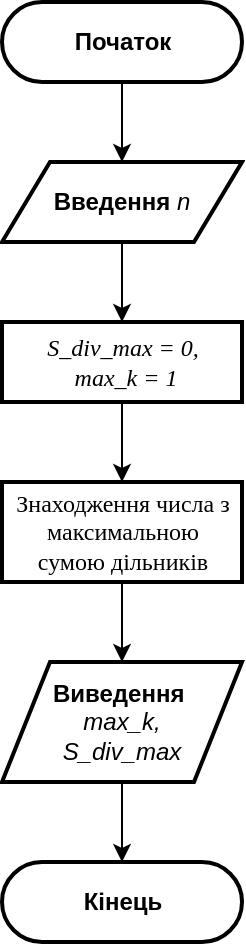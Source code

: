 <mxfile version="15.7.3" type="device" pages="5"><diagram id="q8x3XKfYxGelCxr1TsoB" name="Страница 1"><mxGraphModel dx="304" dy="545" grid="1" gridSize="10" guides="1" tooltips="1" connect="1" arrows="1" fold="1" page="1" pageScale="1" pageWidth="827" pageHeight="1169" math="0" shadow="0"><root><mxCell id="0"/><mxCell id="1" parent="0"/><mxCell id="_ywCGBx9F60S4LyYjov6-2" style="edgeStyle=orthogonalEdgeStyle;rounded=0;orthogonalLoop=1;jettySize=auto;html=1;" parent="1" source="_ywCGBx9F60S4LyYjov6-1" edge="1"><mxGeometry relative="1" as="geometry"><mxPoint x="180" y="200" as="targetPoint"/></mxGeometry></mxCell><mxCell id="_ywCGBx9F60S4LyYjov6-1" value="&lt;b&gt;Початок&lt;/b&gt;" style="html=1;dashed=0;whitespace=wrap;shape=mxgraph.dfd.start;strokeWidth=2;" parent="1" vertex="1"><mxGeometry x="120" y="120" width="120" height="40" as="geometry"/></mxCell><mxCell id="_ywCGBx9F60S4LyYjov6-4" style="edgeStyle=orthogonalEdgeStyle;rounded=0;orthogonalLoop=1;jettySize=auto;html=1;" parent="1" source="_ywCGBx9F60S4LyYjov6-3" edge="1"><mxGeometry relative="1" as="geometry"><mxPoint x="180" y="280.0" as="targetPoint"/></mxGeometry></mxCell><mxCell id="_ywCGBx9F60S4LyYjov6-3" value="&lt;b&gt;Введення &lt;/b&gt;&lt;i&gt;n&lt;/i&gt;" style="shape=parallelogram;perimeter=parallelogramPerimeter;whiteSpace=wrap;html=1;dashed=0;strokeWidth=2;" parent="1" vertex="1"><mxGeometry x="120" y="200" width="120" height="40" as="geometry"/></mxCell><mxCell id="_ywCGBx9F60S4LyYjov6-6" style="edgeStyle=orthogonalEdgeStyle;rounded=0;orthogonalLoop=1;jettySize=auto;html=1;" parent="1" source="_ywCGBx9F60S4LyYjov6-5" edge="1"><mxGeometry relative="1" as="geometry"><mxPoint x="180" y="360.0" as="targetPoint"/></mxGeometry></mxCell><mxCell id="_ywCGBx9F60S4LyYjov6-5" value="&lt;i&gt;&lt;span lang=&quot;EN-US&quot; style=&quot;font-family: &amp;#34;times new roman&amp;#34; , serif&quot;&gt;&lt;font style=&quot;font-size: 12px&quot;&gt;S_div_max = 0,&lt;br&gt;&amp;nbsp;max_k = 1&lt;/font&gt;&lt;/span&gt;&lt;/i&gt;" style="html=1;dashed=0;whitespace=wrap;strokeWidth=2;" parent="1" vertex="1"><mxGeometry x="120" y="280" width="120" height="40" as="geometry"/></mxCell><mxCell id="_ywCGBx9F60S4LyYjov6-8" style="edgeStyle=orthogonalEdgeStyle;rounded=0;orthogonalLoop=1;jettySize=auto;html=1;" parent="1" source="_ywCGBx9F60S4LyYjov6-7" edge="1"><mxGeometry relative="1" as="geometry"><mxPoint x="180" y="450.0" as="targetPoint"/></mxGeometry></mxCell><mxCell id="_ywCGBx9F60S4LyYjov6-7" value="&lt;span lang=&quot;UK&quot; style=&quot;font-family: &amp;#34;times new roman&amp;#34; , serif&quot;&gt;&lt;font style=&quot;font-size: 12px&quot;&gt;Знаходження числа з&lt;br&gt;максимальною &lt;br&gt;сумою&amp;nbsp;дільників&lt;/font&gt;&lt;/span&gt;" style="html=1;dashed=0;whitespace=wrap;strokeWidth=2;" parent="1" vertex="1"><mxGeometry x="120" y="360" width="120" height="50" as="geometry"/></mxCell><mxCell id="_ywCGBx9F60S4LyYjov6-10" style="edgeStyle=orthogonalEdgeStyle;rounded=0;orthogonalLoop=1;jettySize=auto;html=1;" parent="1" source="_ywCGBx9F60S4LyYjov6-9" edge="1"><mxGeometry relative="1" as="geometry"><mxPoint x="180" y="550" as="targetPoint"/></mxGeometry></mxCell><mxCell id="_ywCGBx9F60S4LyYjov6-9" value="&lt;b&gt;Виведення&amp;nbsp;&lt;i&gt;&lt;br&gt;&lt;/i&gt;&lt;/b&gt;&lt;i&gt;max_k, &lt;br&gt;S_div_max&lt;/i&gt;" style="shape=parallelogram;perimeter=parallelogramPerimeter;whiteSpace=wrap;html=1;dashed=0;strokeWidth=2;" parent="1" vertex="1"><mxGeometry x="120" y="450" width="120" height="60" as="geometry"/></mxCell><mxCell id="_ywCGBx9F60S4LyYjov6-11" value="&lt;b&gt;Кінець&lt;/b&gt;" style="html=1;dashed=0;whitespace=wrap;shape=mxgraph.dfd.start;strokeWidth=2;" parent="1" vertex="1"><mxGeometry x="120" y="550" width="120" height="40" as="geometry"/></mxCell></root></mxGraphModel></diagram><diagram id="hltRcm7XBsS8Wyo_jfRn" name="Страница 2"><mxGraphModel dx="1910" dy="797" grid="1" gridSize="10" guides="1" tooltips="1" connect="1" arrows="1" fold="1" page="1" pageScale="1" pageWidth="827" pageHeight="1169" math="0" shadow="0"><root><mxCell id="eS_y3xM70NI5hCWMZPsF-0"/><mxCell id="eS_y3xM70NI5hCWMZPsF-1" parent="eS_y3xM70NI5hCWMZPsF-0"/><mxCell id="VJCsVL-EHr3GI8PA3sap-0" style="edgeStyle=orthogonalEdgeStyle;rounded=0;orthogonalLoop=1;jettySize=auto;html=1;" parent="eS_y3xM70NI5hCWMZPsF-1" source="VJCsVL-EHr3GI8PA3sap-1" edge="1"><mxGeometry relative="1" as="geometry"><mxPoint x="540" y="200" as="targetPoint"/></mxGeometry></mxCell><mxCell id="VJCsVL-EHr3GI8PA3sap-1" value="&lt;b&gt;Початок&lt;/b&gt;" style="html=1;dashed=0;whitespace=wrap;shape=mxgraph.dfd.start;strokeWidth=2;" parent="eS_y3xM70NI5hCWMZPsF-1" vertex="1"><mxGeometry x="480" y="120" width="120" height="40" as="geometry"/></mxCell><mxCell id="VJCsVL-EHr3GI8PA3sap-2" style="edgeStyle=orthogonalEdgeStyle;rounded=0;orthogonalLoop=1;jettySize=auto;html=1;" parent="eS_y3xM70NI5hCWMZPsF-1" source="VJCsVL-EHr3GI8PA3sap-3" edge="1"><mxGeometry relative="1" as="geometry"><mxPoint x="540" y="280.0" as="targetPoint"/></mxGeometry></mxCell><mxCell id="VJCsVL-EHr3GI8PA3sap-3" value="&lt;b&gt;Введення &lt;/b&gt;&lt;i&gt;n&lt;/i&gt;" style="shape=parallelogram;perimeter=parallelogramPerimeter;whiteSpace=wrap;html=1;dashed=0;strokeWidth=2;" parent="eS_y3xM70NI5hCWMZPsF-1" vertex="1"><mxGeometry x="480" y="200" width="120" height="40" as="geometry"/></mxCell><mxCell id="VJCsVL-EHr3GI8PA3sap-4" style="edgeStyle=orthogonalEdgeStyle;rounded=0;orthogonalLoop=1;jettySize=auto;html=1;" parent="eS_y3xM70NI5hCWMZPsF-1" source="VJCsVL-EHr3GI8PA3sap-5" edge="1"><mxGeometry relative="1" as="geometry"><mxPoint x="540" y="360.0" as="targetPoint"/></mxGeometry></mxCell><mxCell id="VJCsVL-EHr3GI8PA3sap-5" value="&lt;i&gt;&lt;span lang=&quot;EN-US&quot; style=&quot;font-family: &amp;#34;times new roman&amp;#34; , serif&quot;&gt;&lt;font style=&quot;font-size: 12px&quot;&gt;S_div_max = 0,&lt;br&gt;&amp;nbsp;max_k = 1&lt;/font&gt;&lt;/span&gt;&lt;/i&gt;" style="html=1;dashed=0;whitespace=wrap;strokeWidth=2;" parent="eS_y3xM70NI5hCWMZPsF-1" vertex="1"><mxGeometry x="480" y="280" width="120" height="40" as="geometry"/></mxCell><mxCell id="VJCsVL-EHr3GI8PA3sap-6" style="edgeStyle=orthogonalEdgeStyle;rounded=1;orthogonalLoop=1;jettySize=auto;html=1;exitX=0.5;exitY=1;exitDx=0;exitDy=0;entryX=0;entryY=0.5;entryDx=0;entryDy=0;" parent="eS_y3xM70NI5hCWMZPsF-1" source="VJCsVL-EHr3GI8PA3sap-21" target="VJCsVL-EHr3GI8PA3sap-11" edge="1"><mxGeometry relative="1" as="geometry"><mxPoint x="440" y="380" as="targetPoint"/><mxPoint x="540.0" y="750.0" as="sourcePoint"/><Array as="points"><mxPoint x="540" y="800"/><mxPoint x="460" y="800"/><mxPoint x="460" y="380"/></Array></mxGeometry></mxCell><mxCell id="VJCsVL-EHr3GI8PA3sap-8" style="edgeStyle=orthogonalEdgeStyle;rounded=0;orthogonalLoop=1;jettySize=auto;html=1;" parent="eS_y3xM70NI5hCWMZPsF-1" source="VJCsVL-EHr3GI8PA3sap-9" edge="1"><mxGeometry relative="1" as="geometry"><mxPoint x="540" y="980" as="targetPoint"/></mxGeometry></mxCell><mxCell id="VJCsVL-EHr3GI8PA3sap-9" value="&lt;b&gt;Виведення&amp;nbsp;&lt;i&gt;&lt;br&gt;&lt;/i&gt;&lt;/b&gt;&lt;i&gt;max_k, &lt;br&gt;S_div_max&lt;/i&gt;" style="shape=parallelogram;perimeter=parallelogramPerimeter;whiteSpace=wrap;html=1;dashed=0;strokeWidth=2;" parent="eS_y3xM70NI5hCWMZPsF-1" vertex="1"><mxGeometry x="480" y="880" width="120" height="60" as="geometry"/></mxCell><mxCell id="VJCsVL-EHr3GI8PA3sap-10" value="&lt;b&gt;Кінець&lt;/b&gt;" style="html=1;dashed=0;whitespace=wrap;shape=mxgraph.dfd.start;strokeWidth=2;" parent="eS_y3xM70NI5hCWMZPsF-1" vertex="1"><mxGeometry x="480" y="980" width="120" height="40" as="geometry"/></mxCell><mxCell id="VJCsVL-EHr3GI8PA3sap-12" style="edgeStyle=orthogonalEdgeStyle;rounded=0;orthogonalLoop=1;jettySize=auto;html=1;" parent="eS_y3xM70NI5hCWMZPsF-1" source="VJCsVL-EHr3GI8PA3sap-11" edge="1"><mxGeometry relative="1" as="geometry"><mxPoint x="540.0" y="440.0" as="targetPoint"/></mxGeometry></mxCell><mxCell id="VJCsVL-EHr3GI8PA3sap-14" style="edgeStyle=orthogonalEdgeStyle;rounded=1;orthogonalLoop=1;jettySize=auto;html=1;" parent="eS_y3xM70NI5hCWMZPsF-1" source="VJCsVL-EHr3GI8PA3sap-11" edge="1"><mxGeometry relative="1" as="geometry"><mxPoint x="540" y="880" as="targetPoint"/><Array as="points"><mxPoint x="620" y="380"/><mxPoint x="620" y="840"/><mxPoint x="540" y="840"/></Array></mxGeometry></mxCell><mxCell id="VJCsVL-EHr3GI8PA3sap-11" value="&lt;i&gt;k := 1, n, 1&lt;/i&gt;" style="shape=hexagon;perimeter=hexagonPerimeter2;whiteSpace=wrap;html=1;size=0.25;strokeWidth=2;" parent="eS_y3xM70NI5hCWMZPsF-1" vertex="1"><mxGeometry x="480" y="360" width="120" height="40" as="geometry"/></mxCell><mxCell id="VJCsVL-EHr3GI8PA3sap-13" value="&lt;b&gt;+&lt;/b&gt;" style="text;html=1;align=center;verticalAlign=middle;resizable=0;points=[];autosize=1;strokeColor=none;fillColor=none;" parent="eS_y3xM70NI5hCWMZPsF-1" vertex="1"><mxGeometry x="520" y="400" width="20" height="20" as="geometry"/></mxCell><mxCell id="VJCsVL-EHr3GI8PA3sap-15" value="&lt;b&gt;-&lt;/b&gt;" style="text;html=1;align=center;verticalAlign=middle;resizable=0;points=[];autosize=1;strokeColor=none;fillColor=none;" parent="eS_y3xM70NI5hCWMZPsF-1" vertex="1"><mxGeometry x="600" y="360" width="20" height="20" as="geometry"/></mxCell><mxCell id="VJCsVL-EHr3GI8PA3sap-17" style="edgeStyle=orthogonalEdgeStyle;rounded=0;orthogonalLoop=1;jettySize=auto;html=1;" parent="eS_y3xM70NI5hCWMZPsF-1" source="VJCsVL-EHr3GI8PA3sap-16" edge="1"><mxGeometry relative="1" as="geometry"><mxPoint x="540.0" y="520" as="targetPoint"/></mxGeometry></mxCell><mxCell id="VJCsVL-EHr3GI8PA3sap-16" value="&lt;i&gt;S_div = 0&lt;/i&gt;" style="html=1;dashed=0;whitespace=wrap;strokeWidth=2;" parent="eS_y3xM70NI5hCWMZPsF-1" vertex="1"><mxGeometry x="480" y="440" width="120" height="40" as="geometry"/></mxCell><mxCell id="VJCsVL-EHr3GI8PA3sap-19" style="edgeStyle=orthogonalEdgeStyle;rounded=0;orthogonalLoop=1;jettySize=auto;html=1;" parent="eS_y3xM70NI5hCWMZPsF-1" source="VJCsVL-EHr3GI8PA3sap-18" edge="1"><mxGeometry relative="1" as="geometry"><mxPoint x="540.0" y="600" as="targetPoint"/></mxGeometry></mxCell><mxCell id="VJCsVL-EHr3GI8PA3sap-18" value="&lt;span lang=&quot;RU&quot; style=&quot;font-family: &amp;#34;times new roman&amp;#34; , serif&quot;&gt;Знаходження суми&lt;br&gt;&amp;nbsp;дільників числа &lt;i&gt;k&lt;/i&gt;&lt;/span&gt;" style="html=1;dashed=0;whitespace=wrap;strokeWidth=2;" parent="eS_y3xM70NI5hCWMZPsF-1" vertex="1"><mxGeometry x="480" y="520" width="120" height="40" as="geometry"/></mxCell><mxCell id="VJCsVL-EHr3GI8PA3sap-22" style="edgeStyle=orthogonalEdgeStyle;rounded=0;orthogonalLoop=1;jettySize=auto;html=1;entryX=0.5;entryY=0;entryDx=0;entryDy=0;" parent="eS_y3xM70NI5hCWMZPsF-1" source="VJCsVL-EHr3GI8PA3sap-20" target="VJCsVL-EHr3GI8PA3sap-21" edge="1"><mxGeometry relative="1" as="geometry"/></mxCell><mxCell id="VJCsVL-EHr3GI8PA3sap-20" value="&lt;b&gt;Виведення&lt;/b&gt;&lt;br&gt;&lt;i&gt;k, S_div&lt;/i&gt;" style="shape=parallelogram;perimeter=parallelogramPerimeter;whiteSpace=wrap;html=1;dashed=0;strokeWidth=2;" parent="eS_y3xM70NI5hCWMZPsF-1" vertex="1"><mxGeometry x="480" y="600" width="120" height="40" as="geometry"/></mxCell><mxCell id="VJCsVL-EHr3GI8PA3sap-21" value="&lt;font style=&quot;font-size: 12px&quot;&gt;&lt;span lang=&quot;UK&quot; style=&quot;font-family: &amp;#34;times new roman&amp;#34; , serif&quot;&gt;В&lt;/span&gt;&lt;span lang=&quot;RU&quot; style=&quot;font-family: &amp;#34;times new roman&amp;#34; , serif&quot;&gt;изначення &lt;br&gt;максимальної &lt;br&gt;суми дільників &lt;br&gt;з поміж &lt;br&gt;попередніх ітерацій&lt;/span&gt;&lt;/font&gt;" style="html=1;dashed=0;whitespace=wrap;strokeWidth=2;" parent="eS_y3xM70NI5hCWMZPsF-1" vertex="1"><mxGeometry x="480" y="680" width="120" height="80" as="geometry"/></mxCell></root></mxGraphModel></diagram><diagram id="QdWm2kvH-07EiXHA8t_t" name="Страница 3"><mxGraphModel dx="2785" dy="1163" grid="1" gridSize="10" guides="1" tooltips="1" connect="1" arrows="1" fold="1" page="1" pageScale="1" pageWidth="827" pageHeight="1169" math="0" shadow="0"><root><mxCell id="32iFzWitGu7WBTyO7jgf-0"/><mxCell id="32iFzWitGu7WBTyO7jgf-1" parent="32iFzWitGu7WBTyO7jgf-0"/><mxCell id="32iFzWitGu7WBTyO7jgf-2" style="edgeStyle=orthogonalEdgeStyle;rounded=0;orthogonalLoop=1;jettySize=auto;html=1;" parent="32iFzWitGu7WBTyO7jgf-1" source="32iFzWitGu7WBTyO7jgf-3" edge="1"><mxGeometry relative="1" as="geometry"><mxPoint x="540" y="200" as="targetPoint"/></mxGeometry></mxCell><mxCell id="32iFzWitGu7WBTyO7jgf-3" value="&lt;b&gt;Початок&lt;/b&gt;" style="html=1;dashed=0;whitespace=wrap;shape=mxgraph.dfd.start;strokeWidth=2;" parent="32iFzWitGu7WBTyO7jgf-1" vertex="1"><mxGeometry x="480" y="120" width="120" height="40" as="geometry"/></mxCell><mxCell id="32iFzWitGu7WBTyO7jgf-4" style="edgeStyle=orthogonalEdgeStyle;rounded=0;orthogonalLoop=1;jettySize=auto;html=1;" parent="32iFzWitGu7WBTyO7jgf-1" source="32iFzWitGu7WBTyO7jgf-5" edge="1"><mxGeometry relative="1" as="geometry"><mxPoint x="540" y="280" as="targetPoint"/></mxGeometry></mxCell><mxCell id="32iFzWitGu7WBTyO7jgf-5" value="&lt;b&gt;Введення &lt;/b&gt;&lt;i&gt;n&lt;/i&gt;" style="shape=parallelogram;perimeter=parallelogramPerimeter;whiteSpace=wrap;html=1;dashed=0;strokeWidth=2;" parent="32iFzWitGu7WBTyO7jgf-1" vertex="1"><mxGeometry x="480" y="200" width="120" height="40" as="geometry"/></mxCell><mxCell id="32iFzWitGu7WBTyO7jgf-6" style="edgeStyle=orthogonalEdgeStyle;rounded=0;orthogonalLoop=1;jettySize=auto;html=1;" parent="32iFzWitGu7WBTyO7jgf-1" source="32iFzWitGu7WBTyO7jgf-7" edge="1"><mxGeometry relative="1" as="geometry"><mxPoint x="540" y="360" as="targetPoint"/></mxGeometry></mxCell><mxCell id="32iFzWitGu7WBTyO7jgf-7" value="&lt;i&gt;&lt;span lang=&quot;EN-US&quot; style=&quot;font-family: &amp;#34;times new roman&amp;#34; , serif&quot;&gt;&lt;font style=&quot;font-size: 12px&quot;&gt;S_div_max = 0,&lt;br&gt;&amp;nbsp;max_k = 1&lt;/font&gt;&lt;/span&gt;&lt;/i&gt;" style="html=1;dashed=0;whitespace=wrap;strokeWidth=2;" parent="32iFzWitGu7WBTyO7jgf-1" vertex="1"><mxGeometry x="480" y="280" width="120" height="40" as="geometry"/></mxCell><mxCell id="32iFzWitGu7WBTyO7jgf-8" style="edgeStyle=orthogonalEdgeStyle;rounded=1;orthogonalLoop=1;jettySize=auto;html=1;exitX=0.5;exitY=1;exitDx=0;exitDy=0;entryX=0;entryY=0.5;entryDx=0;entryDy=0;" parent="32iFzWitGu7WBTyO7jgf-1" source="32iFzWitGu7WBTyO7jgf-23" target="32iFzWitGu7WBTyO7jgf-14" edge="1"><mxGeometry relative="1" as="geometry"><mxPoint x="440" y="380" as="targetPoint"/><mxPoint x="540.0" y="750.0" as="sourcePoint"/><Array as="points"><mxPoint x="541" y="1000"/><mxPoint x="440" y="1000"/><mxPoint x="440" y="380"/></Array></mxGeometry></mxCell><mxCell id="32iFzWitGu7WBTyO7jgf-9" style="edgeStyle=orthogonalEdgeStyle;rounded=0;orthogonalLoop=1;jettySize=auto;html=1;entryX=0.51;entryY=0;entryDx=0;entryDy=0;entryPerimeter=0;exitX=0.512;exitY=0.992;exitDx=0;exitDy=0;exitPerimeter=0;" parent="32iFzWitGu7WBTyO7jgf-1" source="32iFzWitGu7WBTyO7jgf-10" edge="1" target="32iFzWitGu7WBTyO7jgf-11"><mxGeometry relative="1" as="geometry"><mxPoint x="539.5" y="1240" as="targetPoint"/></mxGeometry></mxCell><mxCell id="32iFzWitGu7WBTyO7jgf-10" value="&lt;b&gt;Виведення&amp;nbsp;&lt;i&gt;&lt;br&gt;&lt;/i&gt;&lt;/b&gt;&lt;i&gt;max_k, &lt;br&gt;S_div_max&lt;/i&gt;" style="shape=parallelogram;perimeter=parallelogramPerimeter;whiteSpace=wrap;html=1;dashed=0;strokeWidth=2;" parent="32iFzWitGu7WBTyO7jgf-1" vertex="1"><mxGeometry x="480" y="1120" width="120" height="60" as="geometry"/></mxCell><mxCell id="32iFzWitGu7WBTyO7jgf-11" value="&lt;b&gt;Кінець&lt;/b&gt;" style="html=1;dashed=0;whitespace=wrap;shape=mxgraph.dfd.start;strokeWidth=2;" parent="32iFzWitGu7WBTyO7jgf-1" vertex="1"><mxGeometry x="480" y="1220" width="120" height="40" as="geometry"/></mxCell><mxCell id="32iFzWitGu7WBTyO7jgf-12" style="edgeStyle=orthogonalEdgeStyle;rounded=0;orthogonalLoop=1;jettySize=auto;html=1;" parent="32iFzWitGu7WBTyO7jgf-1" source="32iFzWitGu7WBTyO7jgf-14" edge="1"><mxGeometry relative="1" as="geometry"><mxPoint x="540" y="440" as="targetPoint"/></mxGeometry></mxCell><mxCell id="32iFzWitGu7WBTyO7jgf-13" style="edgeStyle=orthogonalEdgeStyle;rounded=1;orthogonalLoop=1;jettySize=auto;html=1;endArrow=classic;endFill=1;" parent="32iFzWitGu7WBTyO7jgf-1" source="32iFzWitGu7WBTyO7jgf-14" edge="1"><mxGeometry relative="1" as="geometry"><mxPoint x="540" y="1120" as="targetPoint"/><Array as="points"><mxPoint x="640" y="380"/><mxPoint x="640" y="1080"/></Array></mxGeometry></mxCell><mxCell id="32iFzWitGu7WBTyO7jgf-14" value="&lt;i&gt;k := 1, n, 1&lt;/i&gt;" style="shape=hexagon;perimeter=hexagonPerimeter2;whiteSpace=wrap;html=1;size=0.25;strokeWidth=2;" parent="32iFzWitGu7WBTyO7jgf-1" vertex="1"><mxGeometry x="480" y="360" width="120" height="40" as="geometry"/></mxCell><mxCell id="32iFzWitGu7WBTyO7jgf-15" value="&lt;b&gt;+&lt;/b&gt;" style="text;html=1;align=center;verticalAlign=middle;resizable=0;points=[];autosize=1;strokeColor=none;fillColor=none;" parent="32iFzWitGu7WBTyO7jgf-1" vertex="1"><mxGeometry x="520" y="400" width="20" height="20" as="geometry"/></mxCell><mxCell id="32iFzWitGu7WBTyO7jgf-16" value="&lt;b&gt;-&lt;/b&gt;" style="text;html=1;align=center;verticalAlign=middle;resizable=0;points=[];autosize=1;strokeColor=none;fillColor=none;" parent="32iFzWitGu7WBTyO7jgf-1" vertex="1"><mxGeometry x="600" y="360" width="20" height="20" as="geometry"/></mxCell><mxCell id="32iFzWitGu7WBTyO7jgf-17" style="edgeStyle=orthogonalEdgeStyle;rounded=0;orthogonalLoop=1;jettySize=auto;html=1;" parent="32iFzWitGu7WBTyO7jgf-1" source="32iFzWitGu7WBTyO7jgf-18" edge="1"><mxGeometry relative="1" as="geometry"><mxPoint x="540" y="520" as="targetPoint"/></mxGeometry></mxCell><mxCell id="32iFzWitGu7WBTyO7jgf-18" value="&lt;i&gt;S_div = 0&lt;/i&gt;" style="html=1;dashed=0;whitespace=wrap;strokeWidth=2;" parent="32iFzWitGu7WBTyO7jgf-1" vertex="1"><mxGeometry x="480" y="440" width="120" height="40" as="geometry"/></mxCell><mxCell id="32iFzWitGu7WBTyO7jgf-19" style="edgeStyle=orthogonalEdgeStyle;rounded=0;orthogonalLoop=1;jettySize=auto;html=1;" parent="32iFzWitGu7WBTyO7jgf-1" edge="1"><mxGeometry relative="1" as="geometry"><mxPoint x="540" y="600" as="targetPoint"/><mxPoint x="540.0" y="560" as="sourcePoint"/></mxGeometry></mxCell><mxCell id="32iFzWitGu7WBTyO7jgf-28" style="edgeStyle=orthogonalEdgeStyle;rounded=0;orthogonalLoop=1;jettySize=auto;html=1;entryX=0.5;entryY=0;entryDx=0;entryDy=0;endArrow=classic;endFill=1;" parent="32iFzWitGu7WBTyO7jgf-1" source="32iFzWitGu7WBTyO7jgf-22" target="32iFzWitGu7WBTyO7jgf-23" edge="1"><mxGeometry relative="1" as="geometry"/></mxCell><mxCell id="32iFzWitGu7WBTyO7jgf-22" value="&lt;b&gt;Виведення&lt;/b&gt;&lt;br&gt;&lt;i&gt;k, S_div&lt;/i&gt;" style="shape=parallelogram;perimeter=parallelogramPerimeter;whiteSpace=wrap;html=1;dashed=0;strokeWidth=2;" parent="32iFzWitGu7WBTyO7jgf-1" vertex="1"><mxGeometry x="481" y="880" width="120" height="40" as="geometry"/></mxCell><mxCell id="32iFzWitGu7WBTyO7jgf-23" value="&lt;font style=&quot;font-size: 12px&quot;&gt;&lt;span lang=&quot;UK&quot; style=&quot;font-family: &amp;#34;times new roman&amp;#34; , serif&quot;&gt;В&lt;/span&gt;&lt;span lang=&quot;RU&quot; style=&quot;font-family: &amp;#34;times new roman&amp;#34; , serif&quot;&gt;изначення &lt;br&gt;максимальної &lt;br&gt;суми дільників &lt;br&gt;з поміж &lt;br&gt;попередніх ітерацій&lt;/span&gt;&lt;/font&gt;" style="html=1;dashed=0;whitespace=wrap;strokeWidth=2;" parent="32iFzWitGu7WBTyO7jgf-1" vertex="1"><mxGeometry x="481" y="960" width="120" height="80" as="geometry"/></mxCell><mxCell id="32iFzWitGu7WBTyO7jgf-27" style="edgeStyle=orthogonalEdgeStyle;rounded=1;orthogonalLoop=1;jettySize=auto;html=1;entryX=0.5;entryY=0;entryDx=0;entryDy=0;" parent="32iFzWitGu7WBTyO7jgf-1" source="32iFzWitGu7WBTyO7jgf-24" edge="1" target="32iFzWitGu7WBTyO7jgf-22"><mxGeometry relative="1" as="geometry"><mxPoint x="540" y="800" as="targetPoint"/><Array as="points"><mxPoint x="620" y="540"/><mxPoint x="620" y="840"/><mxPoint x="541" y="840"/></Array></mxGeometry></mxCell><mxCell id="32iFzWitGu7WBTyO7jgf-24" value="&lt;i&gt;div := 1, k, 1&lt;/i&gt;" style="shape=hexagon;perimeter=hexagonPerimeter2;whiteSpace=wrap;html=1;size=0.25;strokeWidth=2;" parent="32iFzWitGu7WBTyO7jgf-1" vertex="1"><mxGeometry x="480" y="520" width="120" height="40" as="geometry"/></mxCell><mxCell id="32iFzWitGu7WBTyO7jgf-26" style="edgeStyle=orthogonalEdgeStyle;rounded=1;orthogonalLoop=1;jettySize=auto;html=1;entryX=0;entryY=0.5;entryDx=0;entryDy=0;" parent="32iFzWitGu7WBTyO7jgf-1" target="32iFzWitGu7WBTyO7jgf-24" edge="1"><mxGeometry relative="1" as="geometry"><mxPoint x="440" y="540" as="targetPoint"/><Array as="points"><mxPoint x="541" y="800"/><mxPoint x="460" y="800"/><mxPoint x="460" y="540"/></Array><mxPoint x="541" y="760" as="sourcePoint"/></mxGeometry></mxCell><mxCell id="d1SCCjy1xdek2tDTP7bS-1" value="" style="edgeStyle=orthogonalEdgeStyle;rounded=1;orthogonalLoop=1;jettySize=auto;html=1;" edge="1" parent="32iFzWitGu7WBTyO7jgf-1" source="32iFzWitGu7WBTyO7jgf-25" target="d1SCCjy1xdek2tDTP7bS-0"><mxGeometry relative="1" as="geometry"/></mxCell><mxCell id="32iFzWitGu7WBTyO7jgf-25" value="&lt;span lang=&quot;UK&quot; style=&quot;font-family: &amp;#34;times new roman&amp;#34; , serif&quot;&gt;Визначення чи є &lt;br&gt;поточне значення &lt;br&gt;&lt;i&gt;div&amp;nbsp;&lt;/i&gt;дільником &lt;br&gt;&lt;div&gt;&lt;span&gt;числа&amp;nbsp;&lt;/span&gt;&lt;i&gt;k&lt;/i&gt;&lt;/div&gt;&lt;/span&gt;" style="html=1;dashed=0;whitespace=wrap;strokeWidth=2;" parent="32iFzWitGu7WBTyO7jgf-1" vertex="1"><mxGeometry x="481" y="600" width="120" height="80" as="geometry"/></mxCell><mxCell id="32iFzWitGu7WBTyO7jgf-29" value="&lt;b&gt;+&lt;/b&gt;" style="text;html=1;align=center;verticalAlign=middle;resizable=0;points=[];autosize=1;strokeColor=none;fillColor=none;" parent="32iFzWitGu7WBTyO7jgf-1" vertex="1"><mxGeometry x="520" y="560" width="20" height="20" as="geometry"/></mxCell><mxCell id="32iFzWitGu7WBTyO7jgf-30" value="&lt;b&gt;-&lt;/b&gt;" style="text;html=1;align=center;verticalAlign=middle;resizable=0;points=[];autosize=1;strokeColor=none;fillColor=none;" parent="32iFzWitGu7WBTyO7jgf-1" vertex="1"><mxGeometry x="600" y="520" width="20" height="20" as="geometry"/></mxCell><mxCell id="d1SCCjy1xdek2tDTP7bS-0" value="Знайдення суми&amp;nbsp;&lt;br&gt;дільників" style="html=1;dashed=0;whitespace=wrap;strokeWidth=2;" vertex="1" parent="32iFzWitGu7WBTyO7jgf-1"><mxGeometry x="481" y="720" width="119" height="40" as="geometry"/></mxCell></root></mxGraphModel></diagram><diagram id="E5VNiYHpVT0x-_VulVEA" name="Страница 4"><mxGraphModel dx="1337" dy="558" grid="1" gridSize="10" guides="1" tooltips="1" connect="1" arrows="1" fold="1" page="1" pageScale="1" pageWidth="827" pageHeight="1169" math="0" shadow="0"><root><mxCell id="GkPr-Cmp7KBkhqqQtC5N-0"/><mxCell id="GkPr-Cmp7KBkhqqQtC5N-1" parent="GkPr-Cmp7KBkhqqQtC5N-0"/><mxCell id="GkPr-Cmp7KBkhqqQtC5N-2" style="edgeStyle=orthogonalEdgeStyle;rounded=0;orthogonalLoop=1;jettySize=auto;html=1;" parent="GkPr-Cmp7KBkhqqQtC5N-1" source="GkPr-Cmp7KBkhqqQtC5N-3" edge="1"><mxGeometry relative="1" as="geometry"><mxPoint x="540" y="200" as="targetPoint"/></mxGeometry></mxCell><mxCell id="GkPr-Cmp7KBkhqqQtC5N-3" value="&lt;b&gt;Початок&lt;/b&gt;" style="html=1;dashed=0;whitespace=wrap;shape=mxgraph.dfd.start;strokeWidth=2;" parent="GkPr-Cmp7KBkhqqQtC5N-1" vertex="1"><mxGeometry x="480" y="120" width="120" height="40" as="geometry"/></mxCell><mxCell id="GkPr-Cmp7KBkhqqQtC5N-4" style="edgeStyle=orthogonalEdgeStyle;rounded=0;orthogonalLoop=1;jettySize=auto;html=1;" parent="GkPr-Cmp7KBkhqqQtC5N-1" source="GkPr-Cmp7KBkhqqQtC5N-5" edge="1"><mxGeometry relative="1" as="geometry"><mxPoint x="540" y="280" as="targetPoint"/></mxGeometry></mxCell><mxCell id="GkPr-Cmp7KBkhqqQtC5N-5" value="&lt;b&gt;Введення &lt;/b&gt;&lt;i&gt;n&lt;/i&gt;" style="shape=parallelogram;perimeter=parallelogramPerimeter;whiteSpace=wrap;html=1;dashed=0;strokeWidth=2;" parent="GkPr-Cmp7KBkhqqQtC5N-1" vertex="1"><mxGeometry x="480" y="200" width="120" height="40" as="geometry"/></mxCell><mxCell id="GkPr-Cmp7KBkhqqQtC5N-6" style="edgeStyle=orthogonalEdgeStyle;rounded=0;orthogonalLoop=1;jettySize=auto;html=1;" parent="GkPr-Cmp7KBkhqqQtC5N-1" source="GkPr-Cmp7KBkhqqQtC5N-7" edge="1"><mxGeometry relative="1" as="geometry"><mxPoint x="540" y="360" as="targetPoint"/></mxGeometry></mxCell><mxCell id="GkPr-Cmp7KBkhqqQtC5N-7" value="&lt;i&gt;&lt;span lang=&quot;EN-US&quot; style=&quot;font-family: &amp;#34;times new roman&amp;#34; , serif&quot;&gt;&lt;font style=&quot;font-size: 12px&quot;&gt;S_div_max = 0,&lt;br&gt;&amp;nbsp;max_k = 1&lt;/font&gt;&lt;/span&gt;&lt;/i&gt;" style="html=1;dashed=0;whitespace=wrap;strokeWidth=2;" parent="GkPr-Cmp7KBkhqqQtC5N-1" vertex="1"><mxGeometry x="480" y="280" width="120" height="40" as="geometry"/></mxCell><mxCell id="GkPr-Cmp7KBkhqqQtC5N-8" style="edgeStyle=orthogonalEdgeStyle;rounded=1;orthogonalLoop=1;jettySize=auto;html=1;entryX=0;entryY=0.5;entryDx=0;entryDy=0;exitX=0.515;exitY=1.002;exitDx=0;exitDy=0;exitPerimeter=0;" parent="GkPr-Cmp7KBkhqqQtC5N-1" source="GkPr-Cmp7KBkhqqQtC5N-22" target="GkPr-Cmp7KBkhqqQtC5N-14" edge="1"><mxGeometry relative="1" as="geometry"><mxPoint x="440" y="380" as="targetPoint"/><mxPoint x="541" y="1040" as="sourcePoint"/><Array as="points"><mxPoint x="542" y="1040"/><mxPoint x="360" y="1040"/><mxPoint x="360" y="380"/></Array></mxGeometry></mxCell><mxCell id="GkPr-Cmp7KBkhqqQtC5N-9" style="edgeStyle=orthogonalEdgeStyle;rounded=0;orthogonalLoop=1;jettySize=auto;html=1;entryX=0.5;entryY=0.5;entryDx=0;entryDy=-20;entryPerimeter=0;" parent="GkPr-Cmp7KBkhqqQtC5N-1" source="GkPr-Cmp7KBkhqqQtC5N-10" edge="1" target="GkPr-Cmp7KBkhqqQtC5N-11"><mxGeometry relative="1" as="geometry"><mxPoint x="540" y="1269" as="targetPoint"/></mxGeometry></mxCell><mxCell id="GkPr-Cmp7KBkhqqQtC5N-10" value="&lt;b&gt;Виведення&amp;nbsp;&lt;i&gt;&lt;br&gt;&lt;/i&gt;&lt;/b&gt;&lt;i&gt;max_k, &lt;br&gt;S_div_max&lt;/i&gt;" style="shape=parallelogram;perimeter=parallelogramPerimeter;whiteSpace=wrap;html=1;dashed=0;strokeWidth=2;" parent="GkPr-Cmp7KBkhqqQtC5N-1" vertex="1"><mxGeometry x="480" y="1120" width="120" height="60" as="geometry"/></mxCell><mxCell id="GkPr-Cmp7KBkhqqQtC5N-11" value="&lt;b&gt;Кінець&lt;/b&gt;" style="html=1;dashed=0;whitespace=wrap;shape=mxgraph.dfd.start;strokeWidth=2;" parent="GkPr-Cmp7KBkhqqQtC5N-1" vertex="1"><mxGeometry x="480" y="1220" width="120" height="40" as="geometry"/></mxCell><mxCell id="GkPr-Cmp7KBkhqqQtC5N-12" style="edgeStyle=orthogonalEdgeStyle;rounded=0;orthogonalLoop=1;jettySize=auto;html=1;" parent="GkPr-Cmp7KBkhqqQtC5N-1" source="GkPr-Cmp7KBkhqqQtC5N-14" edge="1"><mxGeometry relative="1" as="geometry"><mxPoint x="540" y="440" as="targetPoint"/></mxGeometry></mxCell><mxCell id="GkPr-Cmp7KBkhqqQtC5N-14" value="&lt;i&gt;k := 1, n, 1&lt;/i&gt;" style="shape=hexagon;perimeter=hexagonPerimeter2;whiteSpace=wrap;html=1;size=0.25;strokeWidth=2;" parent="GkPr-Cmp7KBkhqqQtC5N-1" vertex="1"><mxGeometry x="480" y="360" width="120" height="40" as="geometry"/></mxCell><mxCell id="GkPr-Cmp7KBkhqqQtC5N-15" value="&lt;b&gt;+&lt;/b&gt;" style="text;html=1;align=center;verticalAlign=middle;resizable=0;points=[];autosize=1;strokeColor=none;fillColor=none;" parent="GkPr-Cmp7KBkhqqQtC5N-1" vertex="1"><mxGeometry x="520" y="400" width="20" height="20" as="geometry"/></mxCell><mxCell id="GkPr-Cmp7KBkhqqQtC5N-16" value="&lt;b&gt;-&lt;/b&gt;" style="text;html=1;align=center;verticalAlign=middle;resizable=0;points=[];autosize=1;strokeColor=none;fillColor=none;" parent="GkPr-Cmp7KBkhqqQtC5N-1" vertex="1"><mxGeometry x="600" y="360" width="20" height="20" as="geometry"/></mxCell><mxCell id="GkPr-Cmp7KBkhqqQtC5N-17" style="edgeStyle=orthogonalEdgeStyle;rounded=0;orthogonalLoop=1;jettySize=auto;html=1;" parent="GkPr-Cmp7KBkhqqQtC5N-1" source="GkPr-Cmp7KBkhqqQtC5N-18" edge="1"><mxGeometry relative="1" as="geometry"><mxPoint x="540" y="520" as="targetPoint"/></mxGeometry></mxCell><mxCell id="GkPr-Cmp7KBkhqqQtC5N-18" value="&lt;i&gt;S_div = 0&lt;/i&gt;" style="html=1;dashed=0;whitespace=wrap;strokeWidth=2;" parent="GkPr-Cmp7KBkhqqQtC5N-1" vertex="1"><mxGeometry x="480" y="440" width="120" height="40" as="geometry"/></mxCell><mxCell id="GkPr-Cmp7KBkhqqQtC5N-19" style="edgeStyle=orthogonalEdgeStyle;rounded=0;orthogonalLoop=1;jettySize=auto;html=1;" parent="GkPr-Cmp7KBkhqqQtC5N-1" edge="1"><mxGeometry relative="1" as="geometry"><mxPoint x="540" y="600" as="targetPoint"/><mxPoint x="540" y="560" as="sourcePoint"/></mxGeometry></mxCell><mxCell id="GkPr-Cmp7KBkhqqQtC5N-20" style="edgeStyle=orthogonalEdgeStyle;rounded=0;orthogonalLoop=1;jettySize=auto;html=1;entryX=0.5;entryY=0;entryDx=0;entryDy=0;endArrow=classic;endFill=1;" parent="GkPr-Cmp7KBkhqqQtC5N-1" source="GkPr-Cmp7KBkhqqQtC5N-21" target="GkPr-Cmp7KBkhqqQtC5N-22" edge="1"><mxGeometry relative="1" as="geometry"/></mxCell><mxCell id="GkPr-Cmp7KBkhqqQtC5N-21" value="&lt;b&gt;Виведення&lt;/b&gt;&lt;br&gt;&lt;i&gt;k, S_div&lt;/i&gt;" style="shape=parallelogram;perimeter=parallelogramPerimeter;whiteSpace=wrap;html=1;dashed=0;strokeWidth=2;" parent="GkPr-Cmp7KBkhqqQtC5N-1" vertex="1"><mxGeometry x="480" y="840" width="120" height="40" as="geometry"/></mxCell><mxCell id="GkPr-Cmp7KBkhqqQtC5N-22" value="&lt;font style=&quot;font-size: 12px&quot;&gt;&lt;span lang=&quot;UK&quot; style=&quot;font-family: &amp;#34;times new roman&amp;#34; , serif&quot;&gt;В&lt;/span&gt;&lt;span lang=&quot;RU&quot; style=&quot;font-family: &amp;#34;times new roman&amp;#34; , serif&quot;&gt;изначення &lt;br&gt;максимальної &lt;br&gt;суми дільників &lt;br&gt;з поміж &lt;br&gt;попередніх ітерацій&lt;/span&gt;&lt;/font&gt;" style="html=1;dashed=0;whitespace=wrap;strokeWidth=2;" parent="GkPr-Cmp7KBkhqqQtC5N-1" vertex="1"><mxGeometry x="480" y="920" width="120" height="80" as="geometry"/></mxCell><mxCell id="GkPr-Cmp7KBkhqqQtC5N-23" style="edgeStyle=orthogonalEdgeStyle;rounded=1;orthogonalLoop=1;jettySize=auto;html=1;entryX=0.5;entryY=0;entryDx=0;entryDy=0;" parent="GkPr-Cmp7KBkhqqQtC5N-1" source="GkPr-Cmp7KBkhqqQtC5N-24" target="GkPr-Cmp7KBkhqqQtC5N-21" edge="1"><mxGeometry relative="1" as="geometry"><mxPoint x="540" y="830" as="targetPoint"/><Array as="points"><mxPoint x="640" y="540"/><mxPoint x="640" y="800"/><mxPoint x="540" y="800"/></Array></mxGeometry></mxCell><mxCell id="GkPr-Cmp7KBkhqqQtC5N-24" value="&lt;i&gt;div := 1, k, 1&lt;/i&gt;" style="shape=hexagon;perimeter=hexagonPerimeter2;whiteSpace=wrap;html=1;size=0.25;strokeWidth=2;" parent="GkPr-Cmp7KBkhqqQtC5N-1" vertex="1"><mxGeometry x="480" y="520" width="120" height="40" as="geometry"/></mxCell><mxCell id="GkPr-Cmp7KBkhqqQtC5N-25" style="edgeStyle=orthogonalEdgeStyle;rounded=1;orthogonalLoop=1;jettySize=auto;html=1;entryX=0;entryY=0.5;entryDx=0;entryDy=0;" parent="GkPr-Cmp7KBkhqqQtC5N-1" target="GkPr-Cmp7KBkhqqQtC5N-24" edge="1"><mxGeometry relative="1" as="geometry"><mxPoint x="440" y="540" as="targetPoint"/><Array as="points"><mxPoint x="540" y="720"/><mxPoint x="540" y="760"/><mxPoint x="380" y="760"/><mxPoint x="380" y="540"/></Array><mxPoint x="540" y="720" as="sourcePoint"/></mxGeometry></mxCell><mxCell id="GkPr-Cmp7KBkhqqQtC5N-27" value="&lt;b&gt;+&lt;/b&gt;" style="text;html=1;align=center;verticalAlign=middle;resizable=0;points=[];autosize=1;strokeColor=none;fillColor=none;" parent="GkPr-Cmp7KBkhqqQtC5N-1" vertex="1"><mxGeometry x="520" y="560" width="20" height="20" as="geometry"/></mxCell><mxCell id="GkPr-Cmp7KBkhqqQtC5N-28" value="&lt;b&gt;-&lt;/b&gt;" style="text;html=1;align=center;verticalAlign=middle;resizable=0;points=[];autosize=1;strokeColor=none;fillColor=none;" parent="GkPr-Cmp7KBkhqqQtC5N-1" vertex="1"><mxGeometry x="600" y="520" width="20" height="20" as="geometry"/></mxCell><mxCell id="GkPr-Cmp7KBkhqqQtC5N-30" style="edgeStyle=orthogonalEdgeStyle;rounded=1;orthogonalLoop=1;jettySize=auto;html=1;endArrow=classic;endFill=1;entryX=0.5;entryY=0;entryDx=0;entryDy=0;" parent="GkPr-Cmp7KBkhqqQtC5N-1" source="GkPr-Cmp7KBkhqqQtC5N-29" edge="1" target="GkPr-Cmp7KBkhqqQtC5N-34"><mxGeometry relative="1" as="geometry"><mxPoint x="440" y="680" as="targetPoint"/><Array as="points"><mxPoint x="460" y="620"/></Array></mxGeometry></mxCell><mxCell id="GkPr-Cmp7KBkhqqQtC5N-31" style="edgeStyle=orthogonalEdgeStyle;rounded=1;orthogonalLoop=1;jettySize=auto;html=1;endArrow=none;endFill=0;" parent="GkPr-Cmp7KBkhqqQtC5N-1" source="GkPr-Cmp7KBkhqqQtC5N-29" edge="1"><mxGeometry relative="1" as="geometry"><mxPoint x="541" y="720" as="targetPoint"/><Array as="points"><mxPoint x="620" y="620"/><mxPoint x="620" y="720"/><mxPoint x="541" y="720"/></Array></mxGeometry></mxCell><mxCell id="GkPr-Cmp7KBkhqqQtC5N-29" value="&lt;i&gt;k % div == 0&lt;/i&gt;" style="shape=rhombus;html=1;dashed=0;whitespace=wrap;perimeter=rhombusPerimeter;strokeWidth=2;" parent="GkPr-Cmp7KBkhqqQtC5N-1" vertex="1"><mxGeometry x="481" y="600" width="119" height="40" as="geometry"/></mxCell><mxCell id="GkPr-Cmp7KBkhqqQtC5N-32" value="&lt;b&gt;+&lt;/b&gt;" style="text;html=1;align=center;verticalAlign=middle;resizable=0;points=[];autosize=1;strokeColor=none;fillColor=none;" parent="GkPr-Cmp7KBkhqqQtC5N-1" vertex="1"><mxGeometry x="460" y="600" width="20" height="20" as="geometry"/></mxCell><mxCell id="GkPr-Cmp7KBkhqqQtC5N-33" value="&lt;b&gt;-&lt;/b&gt;" style="text;html=1;align=center;verticalAlign=middle;resizable=0;points=[];autosize=1;strokeColor=none;fillColor=none;" parent="GkPr-Cmp7KBkhqqQtC5N-1" vertex="1"><mxGeometry x="600" y="600" width="20" height="20" as="geometry"/></mxCell><mxCell id="GkPr-Cmp7KBkhqqQtC5N-35" style="edgeStyle=orthogonalEdgeStyle;rounded=1;orthogonalLoop=1;jettySize=auto;html=1;endArrow=none;endFill=0;" parent="GkPr-Cmp7KBkhqqQtC5N-1" source="GkPr-Cmp7KBkhqqQtC5N-34" edge="1"><mxGeometry relative="1" as="geometry"><mxPoint x="550" y="720" as="targetPoint"/><Array as="points"><mxPoint x="460" y="720"/><mxPoint x="550" y="720"/></Array></mxGeometry></mxCell><mxCell id="GkPr-Cmp7KBkhqqQtC5N-34" value="&lt;i&gt;S_div += div&lt;/i&gt;" style="html=1;dashed=0;whitespace=wrap;strokeWidth=2;" parent="GkPr-Cmp7KBkhqqQtC5N-1" vertex="1"><mxGeometry x="400" y="650" width="120" height="40" as="geometry"/></mxCell><mxCell id="GkPr-Cmp7KBkhqqQtC5N-36" style="edgeStyle=orthogonalEdgeStyle;rounded=1;orthogonalLoop=1;jettySize=auto;html=1;endArrow=classic;endFill=1;entryX=0.492;entryY=0.017;entryDx=0;entryDy=0;entryPerimeter=0;" parent="GkPr-Cmp7KBkhqqQtC5N-1" source="GkPr-Cmp7KBkhqqQtC5N-14" target="GkPr-Cmp7KBkhqqQtC5N-10" edge="1"><mxGeometry relative="1" as="geometry"><mxPoint x="539" y="1160" as="targetPoint"/><Array as="points"><mxPoint x="660" y="380"/><mxPoint x="660" y="1080"/><mxPoint x="539" y="1080"/></Array><mxPoint x="600.0" y="380" as="sourcePoint"/></mxGeometry></mxCell><mxCell id="sOmrHdWBhxixXXmDT6ZU-0" value="" style="endArrow=classic;html=1;rounded=1;" edge="1" parent="GkPr-Cmp7KBkhqqQtC5N-1"><mxGeometry width="50" height="50" relative="1" as="geometry"><mxPoint x="620" y="630" as="sourcePoint"/><mxPoint x="620" y="670" as="targetPoint"/></mxGeometry></mxCell><mxCell id="sOmrHdWBhxixXXmDT6ZU-1" value="" style="endArrow=classic;html=1;rounded=1;" edge="1" parent="GkPr-Cmp7KBkhqqQtC5N-1"><mxGeometry width="50" height="50" relative="1" as="geometry"><mxPoint x="640" y="650" as="sourcePoint"/><mxPoint x="640" y="670" as="targetPoint"/></mxGeometry></mxCell><mxCell id="sOmrHdWBhxixXXmDT6ZU-2" value="" style="endArrow=classic;html=1;rounded=1;" edge="1" parent="GkPr-Cmp7KBkhqqQtC5N-1"><mxGeometry width="50" height="50" relative="1" as="geometry"><mxPoint x="660" y="650" as="sourcePoint"/><mxPoint x="660" y="670" as="targetPoint"/></mxGeometry></mxCell><mxCell id="sOmrHdWBhxixXXmDT6ZU-6" value="" style="endArrow=classic;html=1;rounded=1;" edge="1" parent="GkPr-Cmp7KBkhqqQtC5N-1"><mxGeometry width="50" height="50" relative="1" as="geometry"><mxPoint x="380" y="700" as="sourcePoint"/><mxPoint x="380" y="660" as="targetPoint"/></mxGeometry></mxCell><mxCell id="sOmrHdWBhxixXXmDT6ZU-7" value="" style="endArrow=classic;html=1;rounded=1;" edge="1" parent="GkPr-Cmp7KBkhqqQtC5N-1"><mxGeometry width="50" height="50" relative="1" as="geometry"><mxPoint x="360" y="700" as="sourcePoint"/><mxPoint x="360" y="660" as="targetPoint"/></mxGeometry></mxCell><mxCell id="L96x0NAH8pP4Mr-jDePR-0" value="" style="endArrow=classic;html=1;rounded=1;" edge="1" parent="GkPr-Cmp7KBkhqqQtC5N-1"><mxGeometry width="50" height="50" relative="1" as="geometry"><mxPoint x="540" y="720" as="sourcePoint"/><mxPoint x="540" y="740" as="targetPoint"/></mxGeometry></mxCell></root></mxGraphModel></diagram><diagram id="83AQNiyl-MvsDPHVBGG4" name="Страница 5"><mxGraphModel dx="102" dy="183" grid="1" gridSize="10" guides="1" tooltips="1" connect="1" arrows="1" fold="1" page="1" pageScale="1" pageWidth="827" pageHeight="1169" math="0" shadow="0"><root><mxCell id="TzsMw_dSl5GZQ10-tW7f-0"/><mxCell id="TzsMw_dSl5GZQ10-tW7f-1" parent="TzsMw_dSl5GZQ10-tW7f-0"/><mxCell id="TzsMw_dSl5GZQ10-tW7f-2" style="edgeStyle=orthogonalEdgeStyle;rounded=0;orthogonalLoop=1;jettySize=auto;html=1;endArrow=block;endFill=1;" parent="TzsMw_dSl5GZQ10-tW7f-1" source="TzsMw_dSl5GZQ10-tW7f-3" edge="1"><mxGeometry relative="1" as="geometry"><mxPoint x="540" y="200" as="targetPoint"/></mxGeometry></mxCell><mxCell id="TzsMw_dSl5GZQ10-tW7f-3" value="&lt;b&gt;Початок&lt;/b&gt;" style="html=1;dashed=0;whitespace=wrap;shape=mxgraph.dfd.start;strokeWidth=2;" parent="TzsMw_dSl5GZQ10-tW7f-1" vertex="1"><mxGeometry x="480" y="120" width="120" height="40" as="geometry"/></mxCell><mxCell id="TzsMw_dSl5GZQ10-tW7f-4" style="edgeStyle=orthogonalEdgeStyle;rounded=0;orthogonalLoop=1;jettySize=auto;html=1;endArrow=block;endFill=1;" parent="TzsMw_dSl5GZQ10-tW7f-1" source="TzsMw_dSl5GZQ10-tW7f-5" edge="1"><mxGeometry relative="1" as="geometry"><mxPoint x="540" y="280" as="targetPoint"/></mxGeometry></mxCell><mxCell id="TzsMw_dSl5GZQ10-tW7f-5" value="&lt;b&gt;Введення &lt;/b&gt;&lt;i&gt;n&lt;/i&gt;" style="shape=parallelogram;perimeter=parallelogramPerimeter;whiteSpace=wrap;html=1;dashed=0;strokeWidth=2;" parent="TzsMw_dSl5GZQ10-tW7f-1" vertex="1"><mxGeometry x="480" y="200" width="120" height="40" as="geometry"/></mxCell><mxCell id="TzsMw_dSl5GZQ10-tW7f-6" style="edgeStyle=orthogonalEdgeStyle;rounded=0;orthogonalLoop=1;jettySize=auto;html=1;endArrow=block;endFill=1;" parent="TzsMw_dSl5GZQ10-tW7f-1" source="TzsMw_dSl5GZQ10-tW7f-7" edge="1"><mxGeometry relative="1" as="geometry"><mxPoint x="540" y="360" as="targetPoint"/></mxGeometry></mxCell><mxCell id="TzsMw_dSl5GZQ10-tW7f-7" value="&lt;i&gt;&lt;span lang=&quot;EN-US&quot; style=&quot;font-family: &amp;#34;times new roman&amp;#34; , serif&quot;&gt;&lt;font style=&quot;font-size: 12px&quot;&gt;S_div_max = 0,&lt;br&gt;&amp;nbsp;max_k = 1&lt;/font&gt;&lt;/span&gt;&lt;/i&gt;" style="html=1;dashed=0;whitespace=wrap;strokeWidth=2;" parent="TzsMw_dSl5GZQ10-tW7f-1" vertex="1"><mxGeometry x="480" y="280" width="120" height="40" as="geometry"/></mxCell><mxCell id="TzsMw_dSl5GZQ10-tW7f-8" style="edgeStyle=orthogonalEdgeStyle;rounded=1;orthogonalLoop=1;jettySize=auto;html=1;entryX=0;entryY=0.5;entryDx=0;entryDy=0;endArrow=block;endFill=1;" parent="TzsMw_dSl5GZQ10-tW7f-1" target="TzsMw_dSl5GZQ10-tW7f-13" edge="1"><mxGeometry relative="1" as="geometry"><mxPoint x="440" y="380" as="targetPoint"/><mxPoint x="540" y="1080" as="sourcePoint"/><Array as="points"><mxPoint x="540" y="1120"/><mxPoint x="360" y="1120"/><mxPoint x="360" y="380"/></Array></mxGeometry></mxCell><mxCell id="TzsMw_dSl5GZQ10-tW7f-9" style="edgeStyle=orthogonalEdgeStyle;rounded=0;orthogonalLoop=1;jettySize=auto;html=1;endArrow=block;endFill=1;" parent="TzsMw_dSl5GZQ10-tW7f-1" source="TzsMw_dSl5GZQ10-tW7f-10" edge="1"><mxGeometry relative="1" as="geometry"><mxPoint x="540" y="1300" as="targetPoint"/></mxGeometry></mxCell><mxCell id="TzsMw_dSl5GZQ10-tW7f-10" value="&lt;b&gt;Виведення&amp;nbsp;&lt;i&gt;&lt;br&gt;&lt;/i&gt;&lt;/b&gt;&lt;i&gt;max_k, &lt;br&gt;S_div_max&lt;/i&gt;" style="shape=parallelogram;perimeter=parallelogramPerimeter;whiteSpace=wrap;html=1;dashed=0;strokeWidth=2;" parent="TzsMw_dSl5GZQ10-tW7f-1" vertex="1"><mxGeometry x="480" y="1200" width="120" height="60" as="geometry"/></mxCell><mxCell id="TzsMw_dSl5GZQ10-tW7f-11" value="&lt;b&gt;Кінець&lt;/b&gt;" style="html=1;dashed=0;whitespace=wrap;shape=mxgraph.dfd.start;strokeWidth=2;" parent="TzsMw_dSl5GZQ10-tW7f-1" vertex="1"><mxGeometry x="480" y="1300" width="120" height="40" as="geometry"/></mxCell><mxCell id="TzsMw_dSl5GZQ10-tW7f-12" style="edgeStyle=orthogonalEdgeStyle;rounded=0;orthogonalLoop=1;jettySize=auto;html=1;endArrow=block;endFill=1;" parent="TzsMw_dSl5GZQ10-tW7f-1" source="TzsMw_dSl5GZQ10-tW7f-13" edge="1"><mxGeometry relative="1" as="geometry"><mxPoint x="540" y="440" as="targetPoint"/></mxGeometry></mxCell><mxCell id="TzsMw_dSl5GZQ10-tW7f-13" value="&lt;i&gt;k := 1, n&lt;br&gt;&lt;/i&gt;" style="shape=hexagon;perimeter=hexagonPerimeter2;whiteSpace=wrap;html=1;size=0.25;strokeWidth=2;" parent="TzsMw_dSl5GZQ10-tW7f-1" vertex="1"><mxGeometry x="480" y="360" width="120" height="40" as="geometry"/></mxCell><mxCell id="TzsMw_dSl5GZQ10-tW7f-14" value="&lt;b&gt;+&lt;/b&gt;" style="text;html=1;align=center;verticalAlign=middle;resizable=0;points=[];autosize=1;strokeColor=none;fillColor=none;" parent="TzsMw_dSl5GZQ10-tW7f-1" vertex="1"><mxGeometry x="520" y="400" width="20" height="20" as="geometry"/></mxCell><mxCell id="TzsMw_dSl5GZQ10-tW7f-15" value="&lt;b&gt;-&lt;/b&gt;" style="text;html=1;align=center;verticalAlign=middle;resizable=0;points=[];autosize=1;strokeColor=none;fillColor=none;" parent="TzsMw_dSl5GZQ10-tW7f-1" vertex="1"><mxGeometry x="600" y="360" width="20" height="20" as="geometry"/></mxCell><mxCell id="TzsMw_dSl5GZQ10-tW7f-16" style="edgeStyle=orthogonalEdgeStyle;rounded=0;orthogonalLoop=1;jettySize=auto;html=1;endArrow=block;endFill=1;" parent="TzsMw_dSl5GZQ10-tW7f-1" source="TzsMw_dSl5GZQ10-tW7f-17" edge="1"><mxGeometry relative="1" as="geometry"><mxPoint x="540" y="520" as="targetPoint"/></mxGeometry></mxCell><mxCell id="TzsMw_dSl5GZQ10-tW7f-17" value="&lt;i&gt;S_div = 0&lt;/i&gt;" style="html=1;dashed=0;whitespace=wrap;strokeWidth=2;" parent="TzsMw_dSl5GZQ10-tW7f-1" vertex="1"><mxGeometry x="480" y="440" width="120" height="40" as="geometry"/></mxCell><mxCell id="TzsMw_dSl5GZQ10-tW7f-18" style="edgeStyle=orthogonalEdgeStyle;rounded=0;orthogonalLoop=1;jettySize=auto;html=1;endArrow=block;endFill=1;" parent="TzsMw_dSl5GZQ10-tW7f-1" edge="1"><mxGeometry relative="1" as="geometry"><mxPoint x="540" y="600" as="targetPoint"/><mxPoint x="540" y="560" as="sourcePoint"/></mxGeometry></mxCell><mxCell id="TzsMw_dSl5GZQ10-tW7f-19" style="edgeStyle=orthogonalEdgeStyle;rounded=0;orthogonalLoop=1;jettySize=auto;html=1;entryX=0.5;entryY=0;entryDx=0;entryDy=0;endArrow=block;endFill=1;" parent="TzsMw_dSl5GZQ10-tW7f-1" source="TzsMw_dSl5GZQ10-tW7f-20" target="TzsMw_dSl5GZQ10-tW7f-35" edge="1"><mxGeometry relative="1" as="geometry"><mxPoint x="540" y="960" as="targetPoint"/></mxGeometry></mxCell><mxCell id="TzsMw_dSl5GZQ10-tW7f-20" value="&lt;b&gt;Виведення&lt;/b&gt;&lt;br&gt;&lt;i&gt;k, S_div&lt;/i&gt;" style="shape=parallelogram;perimeter=parallelogramPerimeter;whiteSpace=wrap;html=1;dashed=0;strokeWidth=2;" parent="TzsMw_dSl5GZQ10-tW7f-1" vertex="1"><mxGeometry x="480" y="840" width="120" height="40" as="geometry"/></mxCell><mxCell id="TzsMw_dSl5GZQ10-tW7f-22" style="edgeStyle=orthogonalEdgeStyle;rounded=1;orthogonalLoop=1;jettySize=auto;html=1;endArrow=block;endFill=1;" parent="TzsMw_dSl5GZQ10-tW7f-1" source="TzsMw_dSl5GZQ10-tW7f-23" edge="1"><mxGeometry relative="1" as="geometry"><mxPoint x="540" y="840" as="targetPoint"/><Array as="points"><mxPoint x="640" y="540"/><mxPoint x="640" y="800"/><mxPoint x="540" y="800"/></Array></mxGeometry></mxCell><mxCell id="TzsMw_dSl5GZQ10-tW7f-23" value="&lt;i&gt;div := 1, k&lt;/i&gt;" style="shape=hexagon;perimeter=hexagonPerimeter2;whiteSpace=wrap;html=1;size=0.25;strokeWidth=2;rounded=0;" parent="TzsMw_dSl5GZQ10-tW7f-1" vertex="1"><mxGeometry x="480" y="520" width="120" height="40" as="geometry"/></mxCell><mxCell id="TzsMw_dSl5GZQ10-tW7f-24" style="edgeStyle=orthogonalEdgeStyle;rounded=1;orthogonalLoop=1;jettySize=auto;html=1;entryX=0;entryY=0.5;entryDx=0;entryDy=0;endArrow=block;endFill=1;" parent="TzsMw_dSl5GZQ10-tW7f-1" target="TzsMw_dSl5GZQ10-tW7f-23" edge="1"><mxGeometry relative="1" as="geometry"><mxPoint x="440" y="540" as="targetPoint"/><Array as="points"><mxPoint x="540" y="760"/><mxPoint x="380" y="760"/><mxPoint x="380" y="540"/></Array><mxPoint x="540" y="720" as="sourcePoint"/></mxGeometry></mxCell><mxCell id="TzsMw_dSl5GZQ10-tW7f-25" value="&lt;b&gt;+&lt;/b&gt;" style="text;html=1;align=center;verticalAlign=middle;resizable=0;points=[];autosize=1;strokeColor=none;fillColor=none;" parent="TzsMw_dSl5GZQ10-tW7f-1" vertex="1"><mxGeometry x="520" y="565" width="20" height="20" as="geometry"/></mxCell><mxCell id="TzsMw_dSl5GZQ10-tW7f-26" value="&lt;b&gt;-&lt;/b&gt;" style="text;html=1;align=center;verticalAlign=middle;resizable=0;points=[];autosize=1;strokeColor=none;fillColor=none;" parent="TzsMw_dSl5GZQ10-tW7f-1" vertex="1"><mxGeometry x="600" y="520" width="20" height="20" as="geometry"/></mxCell><mxCell id="TzsMw_dSl5GZQ10-tW7f-27" style="edgeStyle=orthogonalEdgeStyle;rounded=1;orthogonalLoop=1;jettySize=auto;html=1;endArrow=block;endFill=1;entryX=0.5;entryY=0;entryDx=0;entryDy=0;" parent="TzsMw_dSl5GZQ10-tW7f-1" source="TzsMw_dSl5GZQ10-tW7f-29" target="TzsMw_dSl5GZQ10-tW7f-33" edge="1"><mxGeometry relative="1" as="geometry"><mxPoint x="440" y="680" as="targetPoint"/><Array as="points"><mxPoint x="460" y="620"/><mxPoint x="460" y="650"/></Array></mxGeometry></mxCell><mxCell id="TzsMw_dSl5GZQ10-tW7f-28" style="edgeStyle=orthogonalEdgeStyle;rounded=1;orthogonalLoop=1;jettySize=auto;html=1;endArrow=none;endFill=0;" parent="TzsMw_dSl5GZQ10-tW7f-1" source="TzsMw_dSl5GZQ10-tW7f-29" edge="1"><mxGeometry relative="1" as="geometry"><mxPoint x="539" y="720" as="targetPoint"/><Array as="points"><mxPoint x="620" y="620"/><mxPoint x="620" y="720"/><mxPoint x="541" y="720"/></Array></mxGeometry></mxCell><mxCell id="TzsMw_dSl5GZQ10-tW7f-29" value="&lt;i&gt;k % div = 0&lt;/i&gt;" style="shape=rhombus;html=1;dashed=0;whitespace=wrap;perimeter=rhombusPerimeter;strokeWidth=2;" parent="TzsMw_dSl5GZQ10-tW7f-1" vertex="1"><mxGeometry x="481" y="600" width="119" height="40" as="geometry"/></mxCell><mxCell id="TzsMw_dSl5GZQ10-tW7f-30" value="&lt;b&gt;+&lt;/b&gt;" style="text;html=1;align=center;verticalAlign=middle;resizable=0;points=[];autosize=1;strokeColor=none;fillColor=none;" parent="TzsMw_dSl5GZQ10-tW7f-1" vertex="1"><mxGeometry x="460" y="600" width="20" height="20" as="geometry"/></mxCell><mxCell id="TzsMw_dSl5GZQ10-tW7f-31" value="&lt;b&gt;-&lt;/b&gt;" style="text;html=1;align=center;verticalAlign=middle;resizable=0;points=[];autosize=1;strokeColor=none;fillColor=none;" parent="TzsMw_dSl5GZQ10-tW7f-1" vertex="1"><mxGeometry x="600" y="600" width="20" height="20" as="geometry"/></mxCell><mxCell id="TzsMw_dSl5GZQ10-tW7f-32" style="edgeStyle=orthogonalEdgeStyle;rounded=1;orthogonalLoop=1;jettySize=auto;html=1;endArrow=none;endFill=0;" parent="TzsMw_dSl5GZQ10-tW7f-1" source="TzsMw_dSl5GZQ10-tW7f-33" edge="1"><mxGeometry relative="1" as="geometry"><mxPoint x="540" y="720" as="targetPoint"/><Array as="points"><mxPoint x="460" y="720"/><mxPoint x="540" y="720"/></Array></mxGeometry></mxCell><mxCell id="TzsMw_dSl5GZQ10-tW7f-33" value="&lt;i&gt;S_div += div&lt;/i&gt;" style="html=1;dashed=0;whitespace=wrap;strokeWidth=2;rounded=0;" parent="TzsMw_dSl5GZQ10-tW7f-1" vertex="1"><mxGeometry x="400" y="650" width="120" height="40" as="geometry"/></mxCell><mxCell id="TzsMw_dSl5GZQ10-tW7f-34" style="edgeStyle=orthogonalEdgeStyle;rounded=1;orthogonalLoop=1;jettySize=auto;html=1;endArrow=block;endFill=1;entryX=0.5;entryY=0;entryDx=0;entryDy=0;" parent="TzsMw_dSl5GZQ10-tW7f-1" source="TzsMw_dSl5GZQ10-tW7f-13" target="TzsMw_dSl5GZQ10-tW7f-10" edge="1"><mxGeometry relative="1" as="geometry"><mxPoint x="540" y="1230" as="targetPoint"/><Array as="points"><mxPoint x="660" y="380"/><mxPoint x="660" y="1160"/><mxPoint x="540" y="1160"/></Array><mxPoint x="600.0" y="380" as="sourcePoint"/></mxGeometry></mxCell><mxCell id="TzsMw_dSl5GZQ10-tW7f-36" style="edgeStyle=orthogonalEdgeStyle;rounded=1;orthogonalLoop=1;jettySize=auto;html=1;endArrow=classic;endFill=1;entryX=0.5;entryY=0;entryDx=0;entryDy=0;" parent="TzsMw_dSl5GZQ10-tW7f-1" source="TzsMw_dSl5GZQ10-tW7f-35" target="TzsMw_dSl5GZQ10-tW7f-42" edge="1"><mxGeometry relative="1" as="geometry"><mxPoint x="440" y="990" as="targetPoint"/><Array as="points"><mxPoint x="460" y="960"/><mxPoint x="460" y="1000"/></Array></mxGeometry></mxCell><mxCell id="TzsMw_dSl5GZQ10-tW7f-37" style="edgeStyle=orthogonalEdgeStyle;rounded=1;orthogonalLoop=1;jettySize=auto;html=1;endArrow=none;endFill=0;" parent="TzsMw_dSl5GZQ10-tW7f-1" edge="1"><mxGeometry relative="1" as="geometry"><mxPoint x="540" y="1080" as="targetPoint"/><mxPoint x="600" y="960" as="sourcePoint"/><Array as="points"><mxPoint x="620" y="960"/><mxPoint x="620" y="1080"/><mxPoint x="540" y="1080"/></Array></mxGeometry></mxCell><mxCell id="TzsMw_dSl5GZQ10-tW7f-35" value="&lt;i&gt;S_div &amp;gt;&lt;br&gt;&amp;nbsp;S_div_max&lt;/i&gt;" style="shape=rhombus;html=1;dashed=0;whitespace=wrap;perimeter=rhombusPerimeter;strokeWidth=2;" parent="TzsMw_dSl5GZQ10-tW7f-1" vertex="1"><mxGeometry x="480.5" y="920" width="119" height="80" as="geometry"/></mxCell><mxCell id="TzsMw_dSl5GZQ10-tW7f-38" value="&lt;b&gt;+&lt;/b&gt;" style="text;html=1;align=center;verticalAlign=middle;resizable=0;points=[];autosize=1;strokeColor=none;fillColor=none;" parent="TzsMw_dSl5GZQ10-tW7f-1" vertex="1"><mxGeometry x="460" y="940" width="20" height="20" as="geometry"/></mxCell><mxCell id="TzsMw_dSl5GZQ10-tW7f-40" value="&lt;b&gt;-&lt;/b&gt;" style="text;html=1;align=center;verticalAlign=middle;resizable=0;points=[];autosize=1;strokeColor=none;fillColor=none;" parent="TzsMw_dSl5GZQ10-tW7f-1" vertex="1"><mxGeometry x="599.5" y="940" width="20" height="20" as="geometry"/></mxCell><mxCell id="TzsMw_dSl5GZQ10-tW7f-48" style="edgeStyle=orthogonalEdgeStyle;rounded=1;orthogonalLoop=1;jettySize=auto;html=1;endArrow=none;endFill=0;" parent="TzsMw_dSl5GZQ10-tW7f-1" source="TzsMw_dSl5GZQ10-tW7f-42" edge="1"><mxGeometry relative="1" as="geometry"><mxPoint x="550" y="1080" as="targetPoint"/><Array as="points"><mxPoint x="460" y="1080"/></Array></mxGeometry></mxCell><mxCell id="TzsMw_dSl5GZQ10-tW7f-42" value="&lt;i&gt;&lt;span lang=&quot;EN-US&quot; style=&quot;font-family: &amp;#34;times new roman&amp;#34; , serif&quot;&gt;&lt;font style=&quot;font-size: 12px&quot;&gt;max_k = k,&lt;br&gt;&amp;nbsp;S_div_max = S_div&lt;/font&gt;&lt;/span&gt;&lt;/i&gt;" style="html=1;dashed=0;whitespace=wrap;strokeWidth=2;" parent="TzsMw_dSl5GZQ10-tW7f-1" vertex="1"><mxGeometry x="400" y="1000" width="120" height="40" as="geometry"/></mxCell><mxCell id="dK-4bbZ0kkaTriV5ssQK-0" value="" style="endArrow=blockThin;html=1;rounded=0;endFill=1;" parent="TzsMw_dSl5GZQ10-tW7f-1" edge="1"><mxGeometry width="50" height="50" relative="1" as="geometry"><mxPoint x="660" y="640" as="sourcePoint"/><mxPoint x="660" y="670" as="targetPoint"/></mxGeometry></mxCell><mxCell id="dK-4bbZ0kkaTriV5ssQK-1" value="" style="endArrow=blockThin;html=1;rounded=0;endFill=1;" parent="TzsMw_dSl5GZQ10-tW7f-1" edge="1"><mxGeometry width="50" height="50" relative="1" as="geometry"><mxPoint x="640" y="650" as="sourcePoint"/><mxPoint x="640" y="670" as="targetPoint"/></mxGeometry></mxCell><mxCell id="dK-4bbZ0kkaTriV5ssQK-2" value="" style="endArrow=blockThin;html=1;rounded=0;endFill=1;" parent="TzsMw_dSl5GZQ10-tW7f-1" edge="1"><mxGeometry width="50" height="50" relative="1" as="geometry"><mxPoint x="620" y="650" as="sourcePoint"/><mxPoint x="620" y="670" as="targetPoint"/></mxGeometry></mxCell><mxCell id="dK-4bbZ0kkaTriV5ssQK-3" value="" style="endArrow=blockThin;html=1;rounded=0;endFill=1;" parent="TzsMw_dSl5GZQ10-tW7f-1" edge="1"><mxGeometry width="50" height="50" relative="1" as="geometry"><mxPoint x="360" y="680" as="sourcePoint"/><mxPoint x="360" y="660" as="targetPoint"/></mxGeometry></mxCell><mxCell id="dK-4bbZ0kkaTriV5ssQK-4" value="" style="endArrow=blockThin;html=1;rounded=0;endFill=1;" parent="TzsMw_dSl5GZQ10-tW7f-1" edge="1"><mxGeometry width="50" height="50" relative="1" as="geometry"><mxPoint x="380" y="680" as="sourcePoint"/><mxPoint x="380" y="660" as="targetPoint"/></mxGeometry></mxCell><mxCell id="dK-4bbZ0kkaTriV5ssQK-5" value="" style="endArrow=blockThin;html=1;rounded=0;endFill=1;" parent="TzsMw_dSl5GZQ10-tW7f-1" edge="1"><mxGeometry width="50" height="50" relative="1" as="geometry"><mxPoint x="620" y="1000" as="sourcePoint"/><mxPoint x="620" y="1020" as="targetPoint"/></mxGeometry></mxCell><mxCell id="dK-4bbZ0kkaTriV5ssQK-6" value="" style="endArrow=blockThin;html=1;rounded=0;endFill=1;" parent="TzsMw_dSl5GZQ10-tW7f-1" edge="1"><mxGeometry width="50" height="50" relative="1" as="geometry"><mxPoint x="660" y="1000" as="sourcePoint"/><mxPoint x="660" y="1020" as="targetPoint"/></mxGeometry></mxCell><mxCell id="dK-4bbZ0kkaTriV5ssQK-7" value="" style="endArrow=blockThin;html=1;rounded=0;endFill=1;" parent="TzsMw_dSl5GZQ10-tW7f-1" edge="1"><mxGeometry width="50" height="50" relative="1" as="geometry"><mxPoint x="540" y="720" as="sourcePoint"/><mxPoint x="540" y="740" as="targetPoint"/></mxGeometry></mxCell><mxCell id="dK-4bbZ0kkaTriV5ssQK-8" value="" style="endArrow=blockThin;html=1;rounded=0;endFill=1;" parent="TzsMw_dSl5GZQ10-tW7f-1" edge="1"><mxGeometry width="50" height="50" relative="1" as="geometry"><mxPoint x="540" y="1080" as="sourcePoint"/><mxPoint x="540" y="1100" as="targetPoint"/></mxGeometry></mxCell></root></mxGraphModel></diagram></mxfile>